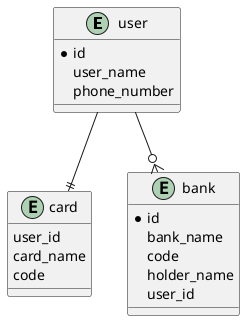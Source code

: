 @startuml

entity user {
    *id
    user_name
    phone_number
}

entity card {
    user_id
    card_name
    code

}

entity bank {
    *id
    bank_name
    code
    holder_name
    user_id
}

user --|| card
user --o{ bank


@enduml

